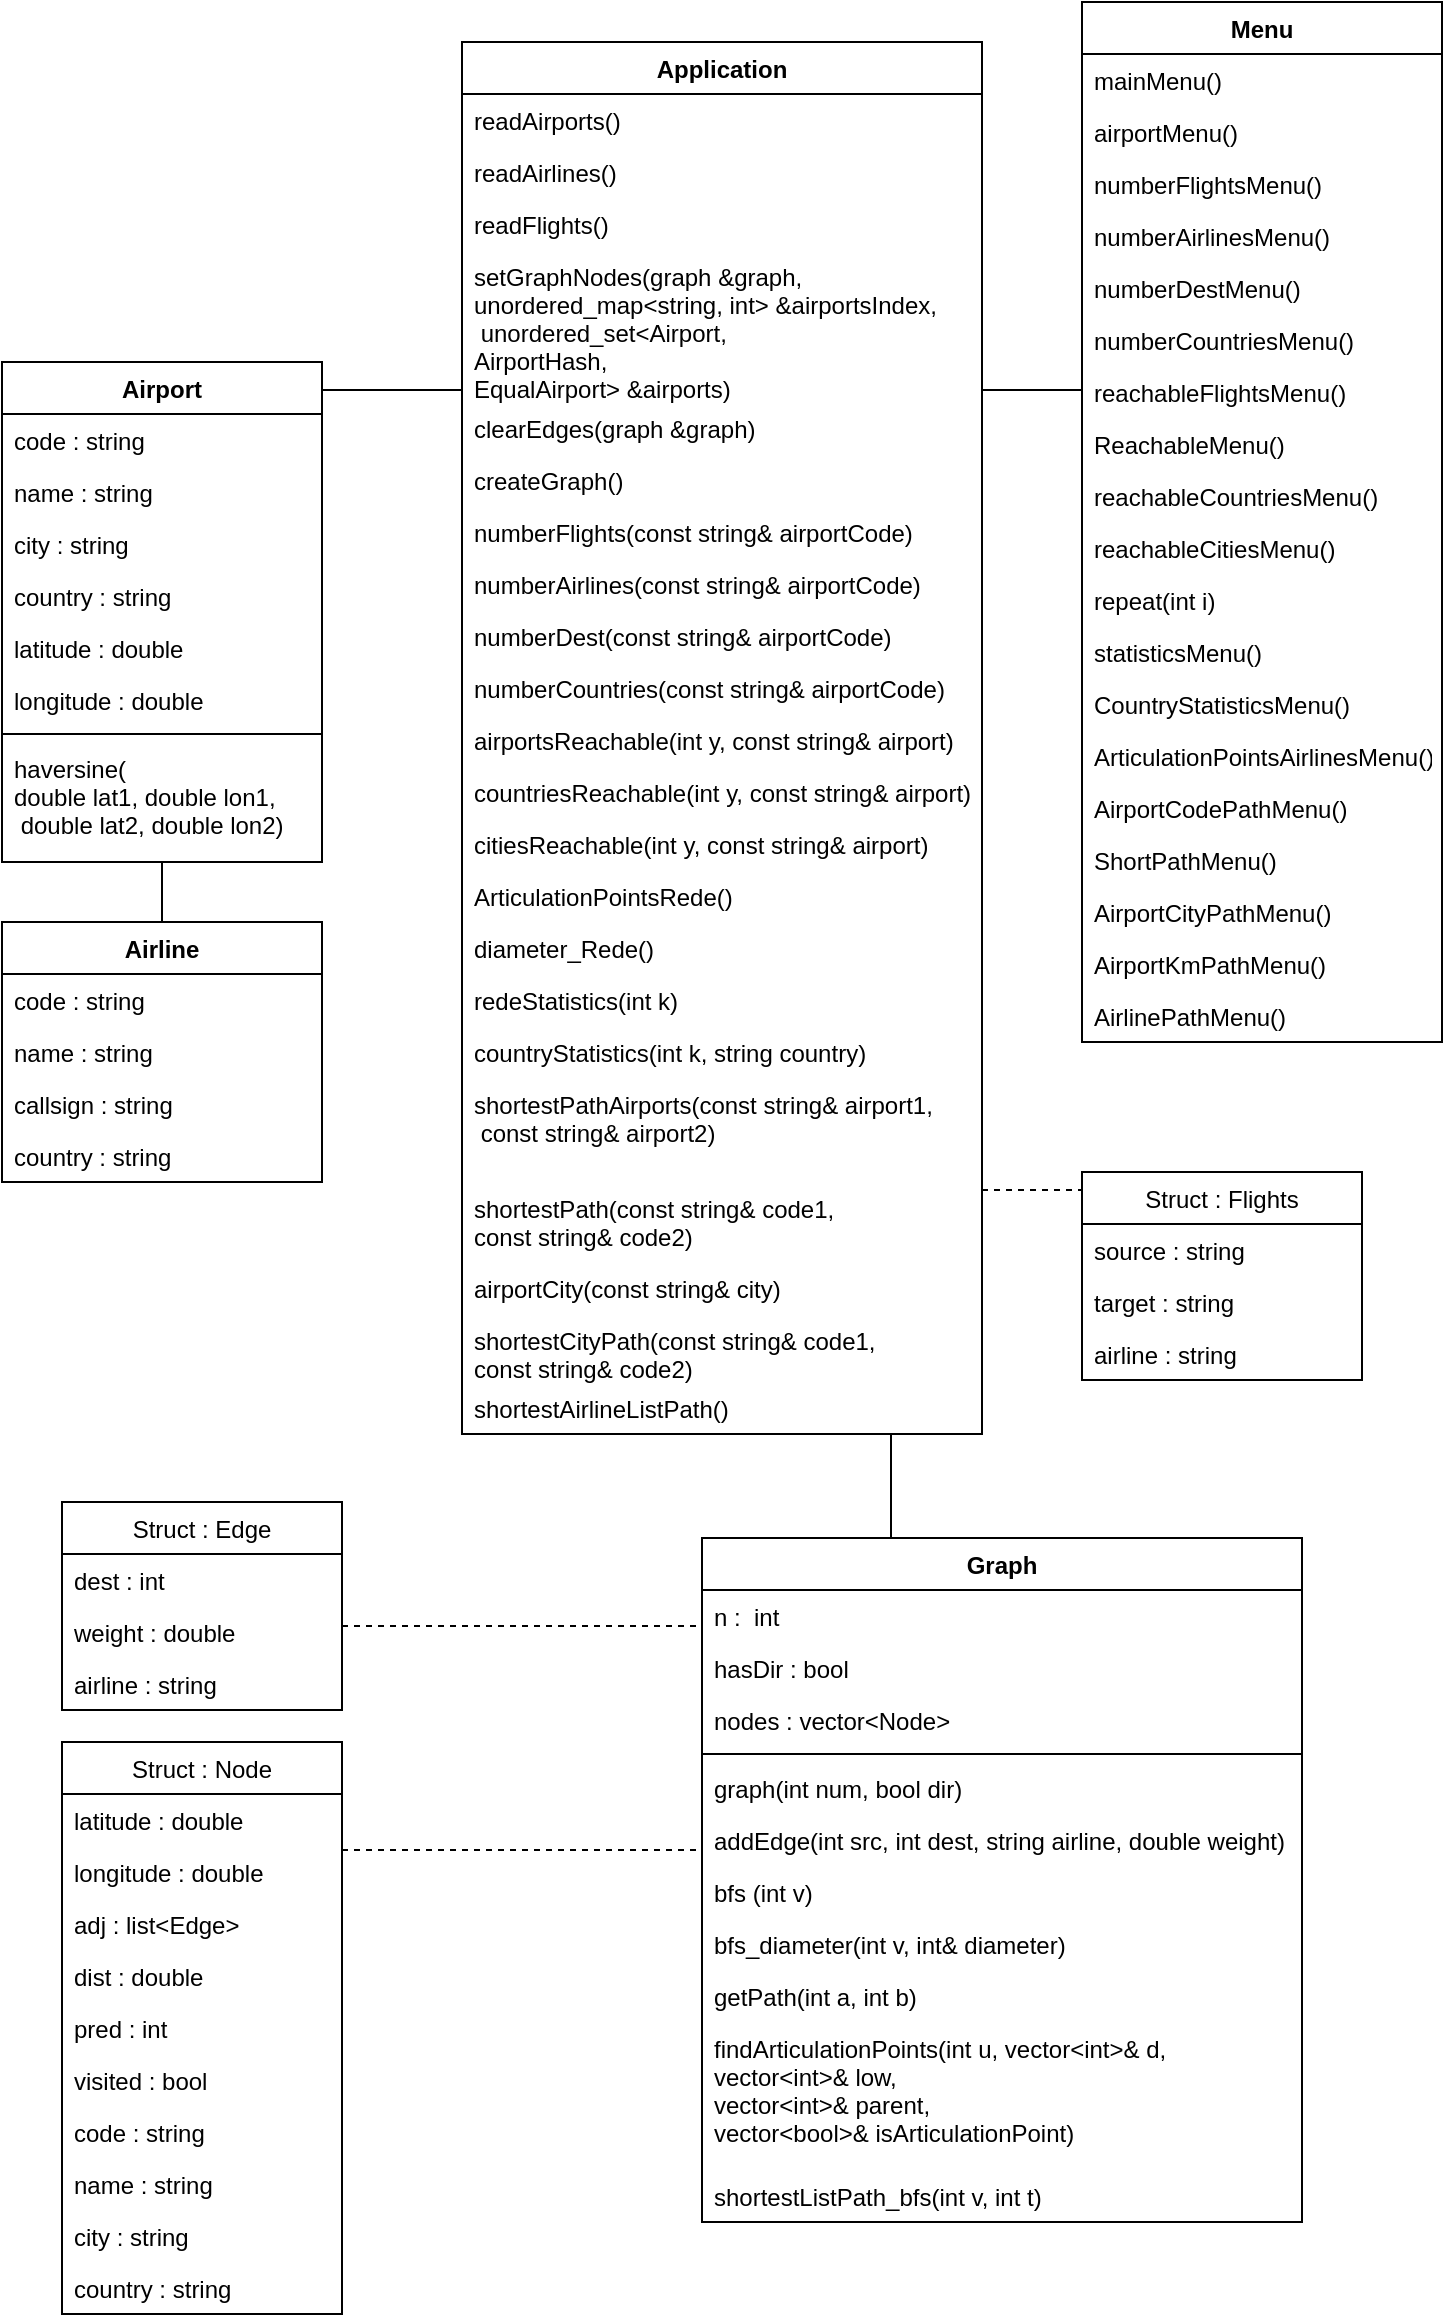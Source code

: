 <mxfile version="20.8.3" type="device"><diagram id="WAvSZbUOhq-vRPrwO2h_" name="Página-1"><mxGraphModel dx="914" dy="527" grid="1" gridSize="10" guides="1" tooltips="1" connect="1" arrows="1" fold="1" page="1" pageScale="1" pageWidth="827" pageHeight="1169" math="0" shadow="0"><root><mxCell id="0"/><mxCell id="1" parent="0"/><mxCell id="a3QoiFxeWUKnRxNb-1Jx-1" value="Airport" style="swimlane;fontStyle=1;align=center;verticalAlign=top;childLayout=stackLayout;horizontal=1;startSize=26;horizontalStack=0;resizeParent=1;resizeParentMax=0;resizeLast=0;collapsible=1;marginBottom=0;" parent="1" vertex="1"><mxGeometry x="60" y="180" width="160" height="250" as="geometry"/></mxCell><mxCell id="a3QoiFxeWUKnRxNb-1Jx-2" value="code : string" style="text;strokeColor=none;fillColor=none;align=left;verticalAlign=top;spacingLeft=4;spacingRight=4;overflow=hidden;rotatable=0;points=[[0,0.5],[1,0.5]];portConstraint=eastwest;" parent="a3QoiFxeWUKnRxNb-1Jx-1" vertex="1"><mxGeometry y="26" width="160" height="26" as="geometry"/></mxCell><mxCell id="a3QoiFxeWUKnRxNb-1Jx-6" value="name : string" style="text;strokeColor=none;fillColor=none;align=left;verticalAlign=top;spacingLeft=4;spacingRight=4;overflow=hidden;rotatable=0;points=[[0,0.5],[1,0.5]];portConstraint=eastwest;" parent="a3QoiFxeWUKnRxNb-1Jx-1" vertex="1"><mxGeometry y="52" width="160" height="26" as="geometry"/></mxCell><mxCell id="a3QoiFxeWUKnRxNb-1Jx-7" value="city : string" style="text;strokeColor=none;fillColor=none;align=left;verticalAlign=top;spacingLeft=4;spacingRight=4;overflow=hidden;rotatable=0;points=[[0,0.5],[1,0.5]];portConstraint=eastwest;" parent="a3QoiFxeWUKnRxNb-1Jx-1" vertex="1"><mxGeometry y="78" width="160" height="26" as="geometry"/></mxCell><mxCell id="a3QoiFxeWUKnRxNb-1Jx-12" value="country : string" style="text;strokeColor=none;fillColor=none;align=left;verticalAlign=top;spacingLeft=4;spacingRight=4;overflow=hidden;rotatable=0;points=[[0,0.5],[1,0.5]];portConstraint=eastwest;" parent="a3QoiFxeWUKnRxNb-1Jx-1" vertex="1"><mxGeometry y="104" width="160" height="26" as="geometry"/></mxCell><mxCell id="a3QoiFxeWUKnRxNb-1Jx-13" value="latitude : double" style="text;strokeColor=none;fillColor=none;align=left;verticalAlign=top;spacingLeft=4;spacingRight=4;overflow=hidden;rotatable=0;points=[[0,0.5],[1,0.5]];portConstraint=eastwest;" parent="a3QoiFxeWUKnRxNb-1Jx-1" vertex="1"><mxGeometry y="130" width="160" height="26" as="geometry"/></mxCell><mxCell id="a3QoiFxeWUKnRxNb-1Jx-15" value="longitude : double" style="text;strokeColor=none;fillColor=none;align=left;verticalAlign=top;spacingLeft=4;spacingRight=4;overflow=hidden;rotatable=0;points=[[0,0.5],[1,0.5]];portConstraint=eastwest;" parent="a3QoiFxeWUKnRxNb-1Jx-1" vertex="1"><mxGeometry y="156" width="160" height="26" as="geometry"/></mxCell><mxCell id="a3QoiFxeWUKnRxNb-1Jx-24" value="" style="line;strokeWidth=1;fillColor=none;align=left;verticalAlign=middle;spacingTop=-1;spacingLeft=3;spacingRight=3;rotatable=0;labelPosition=right;points=[];portConstraint=eastwest;strokeColor=inherit;" parent="a3QoiFxeWUKnRxNb-1Jx-1" vertex="1"><mxGeometry y="182" width="160" height="8" as="geometry"/></mxCell><mxCell id="a3QoiFxeWUKnRxNb-1Jx-25" value="haversine(&#xA;double lat1, double lon1,&#xA; double lat2, double lon2)" style="text;strokeColor=none;fillColor=none;align=left;verticalAlign=top;spacingLeft=4;spacingRight=4;overflow=hidden;rotatable=0;points=[[0,0.5],[1,0.5]];portConstraint=eastwest;" parent="a3QoiFxeWUKnRxNb-1Jx-1" vertex="1"><mxGeometry y="190" width="160" height="60" as="geometry"/></mxCell><mxCell id="a3QoiFxeWUKnRxNb-1Jx-16" value="Airline" style="swimlane;fontStyle=1;align=center;verticalAlign=top;childLayout=stackLayout;horizontal=1;startSize=26;horizontalStack=0;resizeParent=1;resizeParentMax=0;resizeLast=0;collapsible=1;marginBottom=0;" parent="1" vertex="1"><mxGeometry x="60" y="460" width="160" height="130" as="geometry"/></mxCell><mxCell id="a3QoiFxeWUKnRxNb-1Jx-20" value="code : string" style="text;strokeColor=none;fillColor=none;align=left;verticalAlign=top;spacingLeft=4;spacingRight=4;overflow=hidden;rotatable=0;points=[[0,0.5],[1,0.5]];portConstraint=eastwest;" parent="a3QoiFxeWUKnRxNb-1Jx-16" vertex="1"><mxGeometry y="26" width="160" height="26" as="geometry"/></mxCell><mxCell id="a3QoiFxeWUKnRxNb-1Jx-21" value="name : string" style="text;strokeColor=none;fillColor=none;align=left;verticalAlign=top;spacingLeft=4;spacingRight=4;overflow=hidden;rotatable=0;points=[[0,0.5],[1,0.5]];portConstraint=eastwest;" parent="a3QoiFxeWUKnRxNb-1Jx-16" vertex="1"><mxGeometry y="52" width="160" height="26" as="geometry"/></mxCell><mxCell id="a3QoiFxeWUKnRxNb-1Jx-22" value="callsign : string" style="text;strokeColor=none;fillColor=none;align=left;verticalAlign=top;spacingLeft=4;spacingRight=4;overflow=hidden;rotatable=0;points=[[0,0.5],[1,0.5]];portConstraint=eastwest;" parent="a3QoiFxeWUKnRxNb-1Jx-16" vertex="1"><mxGeometry y="78" width="160" height="26" as="geometry"/></mxCell><mxCell id="a3QoiFxeWUKnRxNb-1Jx-23" value="country : string" style="text;strokeColor=none;fillColor=none;align=left;verticalAlign=top;spacingLeft=4;spacingRight=4;overflow=hidden;rotatable=0;points=[[0,0.5],[1,0.5]];portConstraint=eastwest;" parent="a3QoiFxeWUKnRxNb-1Jx-16" vertex="1"><mxGeometry y="104" width="160" height="26" as="geometry"/></mxCell><mxCell id="a3QoiFxeWUKnRxNb-1Jx-34" value="Application" style="swimlane;fontStyle=1;align=center;verticalAlign=top;childLayout=stackLayout;horizontal=1;startSize=26;horizontalStack=0;resizeParent=1;resizeParentMax=0;resizeLast=0;collapsible=1;marginBottom=0;" parent="1" vertex="1"><mxGeometry x="290" y="20" width="260" height="696" as="geometry"/></mxCell><mxCell id="a3QoiFxeWUKnRxNb-1Jx-37" value="readAirports()" style="text;strokeColor=none;fillColor=none;align=left;verticalAlign=top;spacingLeft=4;spacingRight=4;overflow=hidden;rotatable=0;points=[[0,0.5],[1,0.5]];portConstraint=eastwest;" parent="a3QoiFxeWUKnRxNb-1Jx-34" vertex="1"><mxGeometry y="26" width="260" height="26" as="geometry"/></mxCell><mxCell id="a3QoiFxeWUKnRxNb-1Jx-38" value="readAirlines()" style="text;strokeColor=none;fillColor=none;align=left;verticalAlign=top;spacingLeft=4;spacingRight=4;overflow=hidden;rotatable=0;points=[[0,0.5],[1,0.5]];portConstraint=eastwest;" parent="a3QoiFxeWUKnRxNb-1Jx-34" vertex="1"><mxGeometry y="52" width="260" height="26" as="geometry"/></mxCell><mxCell id="a3QoiFxeWUKnRxNb-1Jx-39" value="readFlights()" style="text;strokeColor=none;fillColor=none;align=left;verticalAlign=top;spacingLeft=4;spacingRight=4;overflow=hidden;rotatable=0;points=[[0,0.5],[1,0.5]];portConstraint=eastwest;" parent="a3QoiFxeWUKnRxNb-1Jx-34" vertex="1"><mxGeometry y="78" width="260" height="26" as="geometry"/></mxCell><mxCell id="a3QoiFxeWUKnRxNb-1Jx-40" value="setGraphNodes(graph &amp;graph, &#xA;unordered_map&lt;string, int&gt; &amp;airportsIndex,&#xA; unordered_set&lt;Airport, &#xA;AirportHash, &#xA;EqualAirport&gt; &amp;airports)" style="text;strokeColor=none;fillColor=none;align=left;verticalAlign=top;spacingLeft=4;spacingRight=4;overflow=hidden;rotatable=0;points=[[0,0.5],[1,0.5]];portConstraint=eastwest;" parent="a3QoiFxeWUKnRxNb-1Jx-34" vertex="1"><mxGeometry y="104" width="260" height="76" as="geometry"/></mxCell><mxCell id="a3QoiFxeWUKnRxNb-1Jx-41" value="clearEdges(graph &amp;graph)" style="text;strokeColor=none;fillColor=none;align=left;verticalAlign=top;spacingLeft=4;spacingRight=4;overflow=hidden;rotatable=0;points=[[0,0.5],[1,0.5]];portConstraint=eastwest;" parent="a3QoiFxeWUKnRxNb-1Jx-34" vertex="1"><mxGeometry y="180" width="260" height="26" as="geometry"/></mxCell><mxCell id="a3QoiFxeWUKnRxNb-1Jx-42" value="createGraph()" style="text;strokeColor=none;fillColor=none;align=left;verticalAlign=top;spacingLeft=4;spacingRight=4;overflow=hidden;rotatable=0;points=[[0,0.5],[1,0.5]];portConstraint=eastwest;" parent="a3QoiFxeWUKnRxNb-1Jx-34" vertex="1"><mxGeometry y="206" width="260" height="26" as="geometry"/></mxCell><mxCell id="a3QoiFxeWUKnRxNb-1Jx-43" value="numberFlights(const string&amp; airportCode)" style="text;strokeColor=none;fillColor=none;align=left;verticalAlign=top;spacingLeft=4;spacingRight=4;overflow=hidden;rotatable=0;points=[[0,0.5],[1,0.5]];portConstraint=eastwest;" parent="a3QoiFxeWUKnRxNb-1Jx-34" vertex="1"><mxGeometry y="232" width="260" height="26" as="geometry"/></mxCell><mxCell id="a3QoiFxeWUKnRxNb-1Jx-44" value="numberAirlines(const string&amp; airportCode)" style="text;strokeColor=none;fillColor=none;align=left;verticalAlign=top;spacingLeft=4;spacingRight=4;overflow=hidden;rotatable=0;points=[[0,0.5],[1,0.5]];portConstraint=eastwest;" parent="a3QoiFxeWUKnRxNb-1Jx-34" vertex="1"><mxGeometry y="258" width="260" height="26" as="geometry"/></mxCell><mxCell id="a3QoiFxeWUKnRxNb-1Jx-45" value="numberDest(const string&amp; airportCode)" style="text;strokeColor=none;fillColor=none;align=left;verticalAlign=top;spacingLeft=4;spacingRight=4;overflow=hidden;rotatable=0;points=[[0,0.5],[1,0.5]];portConstraint=eastwest;" parent="a3QoiFxeWUKnRxNb-1Jx-34" vertex="1"><mxGeometry y="284" width="260" height="26" as="geometry"/></mxCell><mxCell id="a3QoiFxeWUKnRxNb-1Jx-46" value="numberCountries(const string&amp; airportCode)" style="text;strokeColor=none;fillColor=none;align=left;verticalAlign=top;spacingLeft=4;spacingRight=4;overflow=hidden;rotatable=0;points=[[0,0.5],[1,0.5]];portConstraint=eastwest;" parent="a3QoiFxeWUKnRxNb-1Jx-34" vertex="1"><mxGeometry y="310" width="260" height="26" as="geometry"/></mxCell><mxCell id="a3QoiFxeWUKnRxNb-1Jx-47" value="airportsReachable(int y, const string&amp; airport)" style="text;strokeColor=none;fillColor=none;align=left;verticalAlign=top;spacingLeft=4;spacingRight=4;overflow=hidden;rotatable=0;points=[[0,0.5],[1,0.5]];portConstraint=eastwest;" parent="a3QoiFxeWUKnRxNb-1Jx-34" vertex="1"><mxGeometry y="336" width="260" height="26" as="geometry"/></mxCell><mxCell id="a3QoiFxeWUKnRxNb-1Jx-48" value="countriesReachable(int y, const string&amp; airport)" style="text;strokeColor=none;fillColor=none;align=left;verticalAlign=top;spacingLeft=4;spacingRight=4;overflow=hidden;rotatable=0;points=[[0,0.5],[1,0.5]];portConstraint=eastwest;" parent="a3QoiFxeWUKnRxNb-1Jx-34" vertex="1"><mxGeometry y="362" width="260" height="26" as="geometry"/></mxCell><mxCell id="a3QoiFxeWUKnRxNb-1Jx-49" value="citiesReachable(int y, const string&amp; airport)" style="text;strokeColor=none;fillColor=none;align=left;verticalAlign=top;spacingLeft=4;spacingRight=4;overflow=hidden;rotatable=0;points=[[0,0.5],[1,0.5]];portConstraint=eastwest;" parent="a3QoiFxeWUKnRxNb-1Jx-34" vertex="1"><mxGeometry y="388" width="260" height="26" as="geometry"/></mxCell><mxCell id="a3QoiFxeWUKnRxNb-1Jx-50" value="ArticulationPointsRede()" style="text;strokeColor=none;fillColor=none;align=left;verticalAlign=top;spacingLeft=4;spacingRight=4;overflow=hidden;rotatable=0;points=[[0,0.5],[1,0.5]];portConstraint=eastwest;" parent="a3QoiFxeWUKnRxNb-1Jx-34" vertex="1"><mxGeometry y="414" width="260" height="26" as="geometry"/></mxCell><mxCell id="a3QoiFxeWUKnRxNb-1Jx-51" value="diameter_Rede()" style="text;strokeColor=none;fillColor=none;align=left;verticalAlign=top;spacingLeft=4;spacingRight=4;overflow=hidden;rotatable=0;points=[[0,0.5],[1,0.5]];portConstraint=eastwest;" parent="a3QoiFxeWUKnRxNb-1Jx-34" vertex="1"><mxGeometry y="440" width="260" height="26" as="geometry"/></mxCell><mxCell id="a3QoiFxeWUKnRxNb-1Jx-52" value="redeStatistics(int k)" style="text;strokeColor=none;fillColor=none;align=left;verticalAlign=top;spacingLeft=4;spacingRight=4;overflow=hidden;rotatable=0;points=[[0,0.5],[1,0.5]];portConstraint=eastwest;" parent="a3QoiFxeWUKnRxNb-1Jx-34" vertex="1"><mxGeometry y="466" width="260" height="26" as="geometry"/></mxCell><mxCell id="a3QoiFxeWUKnRxNb-1Jx-53" value="countryStatistics(int k, string country)" style="text;strokeColor=none;fillColor=none;align=left;verticalAlign=top;spacingLeft=4;spacingRight=4;overflow=hidden;rotatable=0;points=[[0,0.5],[1,0.5]];portConstraint=eastwest;" parent="a3QoiFxeWUKnRxNb-1Jx-34" vertex="1"><mxGeometry y="492" width="260" height="26" as="geometry"/></mxCell><mxCell id="2A4yk1MuKXkSn5TAVUj1-5" value="shortestPathAirports(const string&amp; airport1,&#xA; const string&amp; airport2)" style="text;strokeColor=none;fillColor=none;align=left;verticalAlign=top;spacingLeft=4;spacingRight=4;overflow=hidden;rotatable=0;points=[[0,0.5],[1,0.5]];portConstraint=eastwest;" parent="a3QoiFxeWUKnRxNb-1Jx-34" vertex="1"><mxGeometry y="518" width="260" height="52" as="geometry"/></mxCell><mxCell id="2A4yk1MuKXkSn5TAVUj1-6" value="shortestPath(const string&amp; code1, &#xA;const string&amp; code2)" style="text;strokeColor=none;fillColor=none;align=left;verticalAlign=top;spacingLeft=4;spacingRight=4;overflow=hidden;rotatable=0;points=[[0,0.5],[1,0.5]];portConstraint=eastwest;" parent="a3QoiFxeWUKnRxNb-1Jx-34" vertex="1"><mxGeometry y="570" width="260" height="40" as="geometry"/></mxCell><mxCell id="2A4yk1MuKXkSn5TAVUj1-7" value="airportCity(const string&amp; city)" style="text;strokeColor=none;fillColor=none;align=left;verticalAlign=top;spacingLeft=4;spacingRight=4;overflow=hidden;rotatable=0;points=[[0,0.5],[1,0.5]];portConstraint=eastwest;" parent="a3QoiFxeWUKnRxNb-1Jx-34" vertex="1"><mxGeometry y="610" width="260" height="26" as="geometry"/></mxCell><mxCell id="2A4yk1MuKXkSn5TAVUj1-8" value="shortestCityPath(const string&amp; code1, &#xA;const string&amp; code2)" style="text;strokeColor=none;fillColor=none;align=left;verticalAlign=top;spacingLeft=4;spacingRight=4;overflow=hidden;rotatable=0;points=[[0,0.5],[1,0.5]];portConstraint=eastwest;" parent="a3QoiFxeWUKnRxNb-1Jx-34" vertex="1"><mxGeometry y="636" width="260" height="34" as="geometry"/></mxCell><mxCell id="2A4yk1MuKXkSn5TAVUj1-10" value="shortestAirlineListPath()" style="text;strokeColor=none;fillColor=none;align=left;verticalAlign=top;spacingLeft=4;spacingRight=4;overflow=hidden;rotatable=0;points=[[0,0.5],[1,0.5]];portConstraint=eastwest;" parent="a3QoiFxeWUKnRxNb-1Jx-34" vertex="1"><mxGeometry y="670" width="260" height="26" as="geometry"/></mxCell><mxCell id="a3QoiFxeWUKnRxNb-1Jx-54" value="Graph" style="swimlane;fontStyle=1;align=center;verticalAlign=top;childLayout=stackLayout;horizontal=1;startSize=26;horizontalStack=0;resizeParent=1;resizeParentMax=0;resizeLast=0;collapsible=1;marginBottom=0;" parent="1" vertex="1"><mxGeometry x="410" y="768" width="300" height="342" as="geometry"/></mxCell><mxCell id="a3QoiFxeWUKnRxNb-1Jx-99" value="n :  int" style="text;strokeColor=none;fillColor=none;align=left;verticalAlign=top;spacingLeft=4;spacingRight=4;overflow=hidden;rotatable=0;points=[[0,0.5],[1,0.5]];portConstraint=eastwest;" parent="a3QoiFxeWUKnRxNb-1Jx-54" vertex="1"><mxGeometry y="26" width="300" height="26" as="geometry"/></mxCell><mxCell id="a3QoiFxeWUKnRxNb-1Jx-100" value="hasDir : bool" style="text;strokeColor=none;fillColor=none;align=left;verticalAlign=top;spacingLeft=4;spacingRight=4;overflow=hidden;rotatable=0;points=[[0,0.5],[1,0.5]];portConstraint=eastwest;" parent="a3QoiFxeWUKnRxNb-1Jx-54" vertex="1"><mxGeometry y="52" width="300" height="26" as="geometry"/></mxCell><mxCell id="a3QoiFxeWUKnRxNb-1Jx-101" value="nodes : vector&lt;Node&gt;" style="text;strokeColor=none;fillColor=none;align=left;verticalAlign=top;spacingLeft=4;spacingRight=4;overflow=hidden;rotatable=0;points=[[0,0.5],[1,0.5]];portConstraint=eastwest;" parent="a3QoiFxeWUKnRxNb-1Jx-54" vertex="1"><mxGeometry y="78" width="300" height="26" as="geometry"/></mxCell><mxCell id="a3QoiFxeWUKnRxNb-1Jx-98" value="" style="line;strokeWidth=1;fillColor=none;align=left;verticalAlign=middle;spacingTop=-1;spacingLeft=3;spacingRight=3;rotatable=0;labelPosition=right;points=[];portConstraint=eastwest;strokeColor=inherit;" parent="a3QoiFxeWUKnRxNb-1Jx-54" vertex="1"><mxGeometry y="104" width="300" height="8" as="geometry"/></mxCell><mxCell id="a3QoiFxeWUKnRxNb-1Jx-58" value="graph(int num, bool dir)" style="text;strokeColor=none;fillColor=none;align=left;verticalAlign=top;spacingLeft=4;spacingRight=4;overflow=hidden;rotatable=0;points=[[0,0.5],[1,0.5]];portConstraint=eastwest;" parent="a3QoiFxeWUKnRxNb-1Jx-54" vertex="1"><mxGeometry y="112" width="300" height="26" as="geometry"/></mxCell><mxCell id="a3QoiFxeWUKnRxNb-1Jx-59" value="addEdge(int src, int dest, string airline, double weight)" style="text;strokeColor=none;fillColor=none;align=left;verticalAlign=top;spacingLeft=4;spacingRight=4;overflow=hidden;rotatable=0;points=[[0,0.5],[1,0.5]];portConstraint=eastwest;" parent="a3QoiFxeWUKnRxNb-1Jx-54" vertex="1"><mxGeometry y="138" width="300" height="26" as="geometry"/></mxCell><mxCell id="a3QoiFxeWUKnRxNb-1Jx-60" value="bfs (int v)" style="text;strokeColor=none;fillColor=none;align=left;verticalAlign=top;spacingLeft=4;spacingRight=4;overflow=hidden;rotatable=0;points=[[0,0.5],[1,0.5]];portConstraint=eastwest;" parent="a3QoiFxeWUKnRxNb-1Jx-54" vertex="1"><mxGeometry y="164" width="300" height="26" as="geometry"/></mxCell><mxCell id="a3QoiFxeWUKnRxNb-1Jx-61" value="bfs_diameter(int v, int&amp; diameter)" style="text;strokeColor=none;fillColor=none;align=left;verticalAlign=top;spacingLeft=4;spacingRight=4;overflow=hidden;rotatable=0;points=[[0,0.5],[1,0.5]];portConstraint=eastwest;" parent="a3QoiFxeWUKnRxNb-1Jx-54" vertex="1"><mxGeometry y="190" width="300" height="26" as="geometry"/></mxCell><mxCell id="a3QoiFxeWUKnRxNb-1Jx-62" value="getPath(int a, int b)" style="text;strokeColor=none;fillColor=none;align=left;verticalAlign=top;spacingLeft=4;spacingRight=4;overflow=hidden;rotatable=0;points=[[0,0.5],[1,0.5]];portConstraint=eastwest;" parent="a3QoiFxeWUKnRxNb-1Jx-54" vertex="1"><mxGeometry y="216" width="300" height="26" as="geometry"/></mxCell><mxCell id="a3QoiFxeWUKnRxNb-1Jx-63" value="findArticulationPoints(int u, vector&lt;int&gt;&amp; d, &#xA;vector&lt;int&gt;&amp; low, &#xA;vector&lt;int&gt;&amp; parent, &#xA;vector&lt;bool&gt;&amp; isArticulationPoint)" style="text;strokeColor=none;fillColor=none;align=left;verticalAlign=top;spacingLeft=4;spacingRight=4;overflow=hidden;rotatable=0;points=[[0,0.5],[1,0.5]];portConstraint=eastwest;" parent="a3QoiFxeWUKnRxNb-1Jx-54" vertex="1"><mxGeometry y="242" width="300" height="74" as="geometry"/></mxCell><mxCell id="2A4yk1MuKXkSn5TAVUj1-9" value="shortestListPath_bfs(int v, int t)" style="text;strokeColor=none;fillColor=none;align=left;verticalAlign=top;spacingLeft=4;spacingRight=4;overflow=hidden;rotatable=0;points=[[0,0.5],[1,0.5]];portConstraint=eastwest;" parent="a3QoiFxeWUKnRxNb-1Jx-54" vertex="1"><mxGeometry y="316" width="300" height="26" as="geometry"/></mxCell><mxCell id="a3QoiFxeWUKnRxNb-1Jx-66" value="Struct : Flights" style="swimlane;fontStyle=0;childLayout=stackLayout;horizontal=1;startSize=26;fillColor=none;horizontalStack=0;resizeParent=1;resizeParentMax=0;resizeLast=0;collapsible=1;marginBottom=0;" parent="1" vertex="1"><mxGeometry x="600" y="585" width="140" height="104" as="geometry"/></mxCell><mxCell id="a3QoiFxeWUKnRxNb-1Jx-67" value="source : string" style="text;strokeColor=none;fillColor=none;align=left;verticalAlign=top;spacingLeft=4;spacingRight=4;overflow=hidden;rotatable=0;points=[[0,0.5],[1,0.5]];portConstraint=eastwest;" parent="a3QoiFxeWUKnRxNb-1Jx-66" vertex="1"><mxGeometry y="26" width="140" height="26" as="geometry"/></mxCell><mxCell id="a3QoiFxeWUKnRxNb-1Jx-68" value="target : string" style="text;strokeColor=none;fillColor=none;align=left;verticalAlign=top;spacingLeft=4;spacingRight=4;overflow=hidden;rotatable=0;points=[[0,0.5],[1,0.5]];portConstraint=eastwest;" parent="a3QoiFxeWUKnRxNb-1Jx-66" vertex="1"><mxGeometry y="52" width="140" height="26" as="geometry"/></mxCell><mxCell id="a3QoiFxeWUKnRxNb-1Jx-69" value="airline : string" style="text;strokeColor=none;fillColor=none;align=left;verticalAlign=top;spacingLeft=4;spacingRight=4;overflow=hidden;rotatable=0;points=[[0,0.5],[1,0.5]];portConstraint=eastwest;" parent="a3QoiFxeWUKnRxNb-1Jx-66" vertex="1"><mxGeometry y="78" width="140" height="26" as="geometry"/></mxCell><mxCell id="a3QoiFxeWUKnRxNb-1Jx-74" value="Struct : Edge" style="swimlane;fontStyle=0;childLayout=stackLayout;horizontal=1;startSize=26;fillColor=none;horizontalStack=0;resizeParent=1;resizeParentMax=0;resizeLast=0;collapsible=1;marginBottom=0;" parent="1" vertex="1"><mxGeometry x="90" y="750" width="140" height="104" as="geometry"/></mxCell><mxCell id="a3QoiFxeWUKnRxNb-1Jx-75" value="dest : int" style="text;strokeColor=none;fillColor=none;align=left;verticalAlign=top;spacingLeft=4;spacingRight=4;overflow=hidden;rotatable=0;points=[[0,0.5],[1,0.5]];portConstraint=eastwest;" parent="a3QoiFxeWUKnRxNb-1Jx-74" vertex="1"><mxGeometry y="26" width="140" height="26" as="geometry"/></mxCell><mxCell id="a3QoiFxeWUKnRxNb-1Jx-76" value="weight : double" style="text;strokeColor=none;fillColor=none;align=left;verticalAlign=top;spacingLeft=4;spacingRight=4;overflow=hidden;rotatable=0;points=[[0,0.5],[1,0.5]];portConstraint=eastwest;" parent="a3QoiFxeWUKnRxNb-1Jx-74" vertex="1"><mxGeometry y="52" width="140" height="26" as="geometry"/></mxCell><mxCell id="a3QoiFxeWUKnRxNb-1Jx-77" value="airline : string" style="text;strokeColor=none;fillColor=none;align=left;verticalAlign=top;spacingLeft=4;spacingRight=4;overflow=hidden;rotatable=0;points=[[0,0.5],[1,0.5]];portConstraint=eastwest;" parent="a3QoiFxeWUKnRxNb-1Jx-74" vertex="1"><mxGeometry y="78" width="140" height="26" as="geometry"/></mxCell><mxCell id="a3QoiFxeWUKnRxNb-1Jx-84" value="" style="line;strokeWidth=1;fillColor=none;align=left;verticalAlign=middle;spacingTop=-1;spacingLeft=3;spacingRight=3;rotatable=0;labelPosition=right;points=[];portConstraint=eastwest;strokeColor=inherit;dashed=1;" parent="1" vertex="1"><mxGeometry x="230" y="808" width="180" height="8" as="geometry"/></mxCell><mxCell id="a3QoiFxeWUKnRxNb-1Jx-85" value="Struct : Node" style="swimlane;fontStyle=0;childLayout=stackLayout;horizontal=1;startSize=26;fillColor=none;horizontalStack=0;resizeParent=1;resizeParentMax=0;resizeLast=0;collapsible=1;marginBottom=0;" parent="1" vertex="1"><mxGeometry x="90" y="870" width="140" height="286" as="geometry"/></mxCell><mxCell id="a3QoiFxeWUKnRxNb-1Jx-95" value="latitude : double" style="text;strokeColor=none;fillColor=none;align=left;verticalAlign=top;spacingLeft=4;spacingRight=4;overflow=hidden;rotatable=0;points=[[0,0.5],[1,0.5]];portConstraint=eastwest;" parent="a3QoiFxeWUKnRxNb-1Jx-85" vertex="1"><mxGeometry y="26" width="140" height="26" as="geometry"/></mxCell><mxCell id="a3QoiFxeWUKnRxNb-1Jx-96" value="longitude : double" style="text;strokeColor=none;fillColor=none;align=left;verticalAlign=top;spacingLeft=4;spacingRight=4;overflow=hidden;rotatable=0;points=[[0,0.5],[1,0.5]];portConstraint=eastwest;" parent="a3QoiFxeWUKnRxNb-1Jx-85" vertex="1"><mxGeometry y="52" width="140" height="26" as="geometry"/></mxCell><mxCell id="a3QoiFxeWUKnRxNb-1Jx-86" value="adj : list&lt;Edge&gt;" style="text;strokeColor=none;fillColor=none;align=left;verticalAlign=top;spacingLeft=4;spacingRight=4;overflow=hidden;rotatable=0;points=[[0,0.5],[1,0.5]];portConstraint=eastwest;dashed=1;" parent="a3QoiFxeWUKnRxNb-1Jx-85" vertex="1"><mxGeometry y="78" width="140" height="26" as="geometry"/></mxCell><mxCell id="a3QoiFxeWUKnRxNb-1Jx-87" value="dist : double" style="text;strokeColor=none;fillColor=none;align=left;verticalAlign=top;spacingLeft=4;spacingRight=4;overflow=hidden;rotatable=0;points=[[0,0.5],[1,0.5]];portConstraint=eastwest;dashed=1;" parent="a3QoiFxeWUKnRxNb-1Jx-85" vertex="1"><mxGeometry y="104" width="140" height="26" as="geometry"/></mxCell><mxCell id="a3QoiFxeWUKnRxNb-1Jx-88" value="pred : int" style="text;strokeColor=none;fillColor=none;align=left;verticalAlign=top;spacingLeft=4;spacingRight=4;overflow=hidden;rotatable=0;points=[[0,0.5],[1,0.5]];portConstraint=eastwest;dashed=1;" parent="a3QoiFxeWUKnRxNb-1Jx-85" vertex="1"><mxGeometry y="130" width="140" height="26" as="geometry"/></mxCell><mxCell id="a3QoiFxeWUKnRxNb-1Jx-89" value="visited : bool&#xA;" style="text;strokeColor=none;fillColor=none;align=left;verticalAlign=top;spacingLeft=4;spacingRight=4;overflow=hidden;rotatable=0;points=[[0,0.5],[1,0.5]];portConstraint=eastwest;dashed=1;" parent="a3QoiFxeWUKnRxNb-1Jx-85" vertex="1"><mxGeometry y="156" width="140" height="26" as="geometry"/></mxCell><mxCell id="a3QoiFxeWUKnRxNb-1Jx-91" value="code : string" style="text;strokeColor=none;fillColor=none;align=left;verticalAlign=top;spacingLeft=4;spacingRight=4;overflow=hidden;rotatable=0;points=[[0,0.5],[1,0.5]];portConstraint=eastwest;" parent="a3QoiFxeWUKnRxNb-1Jx-85" vertex="1"><mxGeometry y="182" width="140" height="26" as="geometry"/></mxCell><mxCell id="a3QoiFxeWUKnRxNb-1Jx-92" value="name : string" style="text;strokeColor=none;fillColor=none;align=left;verticalAlign=top;spacingLeft=4;spacingRight=4;overflow=hidden;rotatable=0;points=[[0,0.5],[1,0.5]];portConstraint=eastwest;" parent="a3QoiFxeWUKnRxNb-1Jx-85" vertex="1"><mxGeometry y="208" width="140" height="26" as="geometry"/></mxCell><mxCell id="a3QoiFxeWUKnRxNb-1Jx-93" value="city : string" style="text;strokeColor=none;fillColor=none;align=left;verticalAlign=top;spacingLeft=4;spacingRight=4;overflow=hidden;rotatable=0;points=[[0,0.5],[1,0.5]];portConstraint=eastwest;" parent="a3QoiFxeWUKnRxNb-1Jx-85" vertex="1"><mxGeometry y="234" width="140" height="26" as="geometry"/></mxCell><mxCell id="a3QoiFxeWUKnRxNb-1Jx-94" value="country : string" style="text;strokeColor=none;fillColor=none;align=left;verticalAlign=top;spacingLeft=4;spacingRight=4;overflow=hidden;rotatable=0;points=[[0,0.5],[1,0.5]];portConstraint=eastwest;" parent="a3QoiFxeWUKnRxNb-1Jx-85" vertex="1"><mxGeometry y="260" width="140" height="26" as="geometry"/></mxCell><mxCell id="a3QoiFxeWUKnRxNb-1Jx-97" value="" style="line;strokeWidth=1;fillColor=none;align=left;verticalAlign=middle;spacingTop=-1;spacingLeft=3;spacingRight=3;rotatable=0;labelPosition=right;points=[];portConstraint=eastwest;strokeColor=inherit;dashed=1;" parent="1" vertex="1"><mxGeometry x="230" y="920" width="180" height="8" as="geometry"/></mxCell><mxCell id="a3QoiFxeWUKnRxNb-1Jx-104" value="" style="line;strokeWidth=1;fillColor=none;align=left;verticalAlign=middle;spacingTop=-1;spacingLeft=3;spacingRight=3;rotatable=0;labelPosition=right;points=[];portConstraint=eastwest;strokeColor=inherit;direction=south;" parent="1" vertex="1"><mxGeometry x="500" y="716" width="9" height="52" as="geometry"/></mxCell><mxCell id="a3QoiFxeWUKnRxNb-1Jx-105" value="" style="line;strokeWidth=1;fillColor=none;align=left;verticalAlign=middle;spacingTop=-1;spacingLeft=3;spacingRight=3;rotatable=0;labelPosition=right;points=[];portConstraint=eastwest;strokeColor=inherit;" parent="1" vertex="1"><mxGeometry x="220" y="190" width="70" height="8" as="geometry"/></mxCell><mxCell id="a3QoiFxeWUKnRxNb-1Jx-108" value="" style="line;strokeWidth=1;fillColor=none;align=left;verticalAlign=middle;spacingTop=-1;spacingLeft=3;spacingRight=3;rotatable=0;labelPosition=right;points=[];portConstraint=eastwest;strokeColor=inherit;direction=south;" parent="1" vertex="1"><mxGeometry x="136" y="430" width="8" height="30" as="geometry"/></mxCell><mxCell id="a3QoiFxeWUKnRxNb-1Jx-113" value="Menu" style="swimlane;fontStyle=1;align=center;verticalAlign=top;childLayout=stackLayout;horizontal=1;startSize=26;horizontalStack=0;resizeParent=1;resizeParentMax=0;resizeLast=0;collapsible=1;marginBottom=0;" parent="1" vertex="1"><mxGeometry x="600" width="180" height="520" as="geometry"/></mxCell><mxCell id="a3QoiFxeWUKnRxNb-1Jx-116" value="mainMenu()" style="text;strokeColor=none;fillColor=none;align=left;verticalAlign=top;spacingLeft=4;spacingRight=4;overflow=hidden;rotatable=0;points=[[0,0.5],[1,0.5]];portConstraint=eastwest;" parent="a3QoiFxeWUKnRxNb-1Jx-113" vertex="1"><mxGeometry y="26" width="180" height="26" as="geometry"/></mxCell><mxCell id="a3QoiFxeWUKnRxNb-1Jx-117" value="airportMenu()" style="text;strokeColor=none;fillColor=none;align=left;verticalAlign=top;spacingLeft=4;spacingRight=4;overflow=hidden;rotatable=0;points=[[0,0.5],[1,0.5]];portConstraint=eastwest;" parent="a3QoiFxeWUKnRxNb-1Jx-113" vertex="1"><mxGeometry y="52" width="180" height="26" as="geometry"/></mxCell><mxCell id="a3QoiFxeWUKnRxNb-1Jx-118" value="numberFlightsMenu()" style="text;strokeColor=none;fillColor=none;align=left;verticalAlign=top;spacingLeft=4;spacingRight=4;overflow=hidden;rotatable=0;points=[[0,0.5],[1,0.5]];portConstraint=eastwest;" parent="a3QoiFxeWUKnRxNb-1Jx-113" vertex="1"><mxGeometry y="78" width="180" height="26" as="geometry"/></mxCell><mxCell id="a3QoiFxeWUKnRxNb-1Jx-119" value="numberAirlinesMenu()" style="text;strokeColor=none;fillColor=none;align=left;verticalAlign=top;spacingLeft=4;spacingRight=4;overflow=hidden;rotatable=0;points=[[0,0.5],[1,0.5]];portConstraint=eastwest;" parent="a3QoiFxeWUKnRxNb-1Jx-113" vertex="1"><mxGeometry y="104" width="180" height="26" as="geometry"/></mxCell><mxCell id="a3QoiFxeWUKnRxNb-1Jx-120" value="numberDestMenu()" style="text;strokeColor=none;fillColor=none;align=left;verticalAlign=top;spacingLeft=4;spacingRight=4;overflow=hidden;rotatable=0;points=[[0,0.5],[1,0.5]];portConstraint=eastwest;" parent="a3QoiFxeWUKnRxNb-1Jx-113" vertex="1"><mxGeometry y="130" width="180" height="26" as="geometry"/></mxCell><mxCell id="a3QoiFxeWUKnRxNb-1Jx-121" value="numberCountriesMenu()" style="text;strokeColor=none;fillColor=none;align=left;verticalAlign=top;spacingLeft=4;spacingRight=4;overflow=hidden;rotatable=0;points=[[0,0.5],[1,0.5]];portConstraint=eastwest;" parent="a3QoiFxeWUKnRxNb-1Jx-113" vertex="1"><mxGeometry y="156" width="180" height="26" as="geometry"/></mxCell><mxCell id="a3QoiFxeWUKnRxNb-1Jx-122" value="reachableFlightsMenu()" style="text;strokeColor=none;fillColor=none;align=left;verticalAlign=top;spacingLeft=4;spacingRight=4;overflow=hidden;rotatable=0;points=[[0,0.5],[1,0.5]];portConstraint=eastwest;" parent="a3QoiFxeWUKnRxNb-1Jx-113" vertex="1"><mxGeometry y="182" width="180" height="26" as="geometry"/></mxCell><mxCell id="a3QoiFxeWUKnRxNb-1Jx-123" value="ReachableMenu()" style="text;strokeColor=none;fillColor=none;align=left;verticalAlign=top;spacingLeft=4;spacingRight=4;overflow=hidden;rotatable=0;points=[[0,0.5],[1,0.5]];portConstraint=eastwest;" parent="a3QoiFxeWUKnRxNb-1Jx-113" vertex="1"><mxGeometry y="208" width="180" height="26" as="geometry"/></mxCell><mxCell id="a3QoiFxeWUKnRxNb-1Jx-124" value="reachableCountriesMenu()" style="text;strokeColor=none;fillColor=none;align=left;verticalAlign=top;spacingLeft=4;spacingRight=4;overflow=hidden;rotatable=0;points=[[0,0.5],[1,0.5]];portConstraint=eastwest;" parent="a3QoiFxeWUKnRxNb-1Jx-113" vertex="1"><mxGeometry y="234" width="180" height="26" as="geometry"/></mxCell><mxCell id="a3QoiFxeWUKnRxNb-1Jx-125" value="reachableCitiesMenu()" style="text;strokeColor=none;fillColor=none;align=left;verticalAlign=top;spacingLeft=4;spacingRight=4;overflow=hidden;rotatable=0;points=[[0,0.5],[1,0.5]];portConstraint=eastwest;" parent="a3QoiFxeWUKnRxNb-1Jx-113" vertex="1"><mxGeometry y="260" width="180" height="26" as="geometry"/></mxCell><mxCell id="a3QoiFxeWUKnRxNb-1Jx-126" value="repeat(int i)" style="text;strokeColor=none;fillColor=none;align=left;verticalAlign=top;spacingLeft=4;spacingRight=4;overflow=hidden;rotatable=0;points=[[0,0.5],[1,0.5]];portConstraint=eastwest;" parent="a3QoiFxeWUKnRxNb-1Jx-113" vertex="1"><mxGeometry y="286" width="180" height="26" as="geometry"/></mxCell><mxCell id="a3QoiFxeWUKnRxNb-1Jx-127" value="statisticsMenu()" style="text;strokeColor=none;fillColor=none;align=left;verticalAlign=top;spacingLeft=4;spacingRight=4;overflow=hidden;rotatable=0;points=[[0,0.5],[1,0.5]];portConstraint=eastwest;" parent="a3QoiFxeWUKnRxNb-1Jx-113" vertex="1"><mxGeometry y="312" width="180" height="26" as="geometry"/></mxCell><mxCell id="a3QoiFxeWUKnRxNb-1Jx-128" value="CountryStatisticsMenu()" style="text;strokeColor=none;fillColor=none;align=left;verticalAlign=top;spacingLeft=4;spacingRight=4;overflow=hidden;rotatable=0;points=[[0,0.5],[1,0.5]];portConstraint=eastwest;" parent="a3QoiFxeWUKnRxNb-1Jx-113" vertex="1"><mxGeometry y="338" width="180" height="26" as="geometry"/></mxCell><mxCell id="a3QoiFxeWUKnRxNb-1Jx-129" value="ArticulationPointsAirlinesMenu()" style="text;strokeColor=none;fillColor=none;align=left;verticalAlign=top;spacingLeft=4;spacingRight=4;overflow=hidden;rotatable=0;points=[[0,0.5],[1,0.5]];portConstraint=eastwest;" parent="a3QoiFxeWUKnRxNb-1Jx-113" vertex="1"><mxGeometry y="364" width="180" height="26" as="geometry"/></mxCell><mxCell id="2A4yk1MuKXkSn5TAVUj1-1" value="AirportCodePathMenu()" style="text;strokeColor=none;fillColor=none;align=left;verticalAlign=top;spacingLeft=4;spacingRight=4;overflow=hidden;rotatable=0;points=[[0,0.5],[1,0.5]];portConstraint=eastwest;" parent="a3QoiFxeWUKnRxNb-1Jx-113" vertex="1"><mxGeometry y="390" width="180" height="26" as="geometry"/></mxCell><mxCell id="2A4yk1MuKXkSn5TAVUj1-2" value="ShortPathMenu()" style="text;strokeColor=none;fillColor=none;align=left;verticalAlign=top;spacingLeft=4;spacingRight=4;overflow=hidden;rotatable=0;points=[[0,0.5],[1,0.5]];portConstraint=eastwest;" parent="a3QoiFxeWUKnRxNb-1Jx-113" vertex="1"><mxGeometry y="416" width="180" height="26" as="geometry"/></mxCell><mxCell id="2A4yk1MuKXkSn5TAVUj1-3" value="AirportCityPathMenu()" style="text;strokeColor=none;fillColor=none;align=left;verticalAlign=top;spacingLeft=4;spacingRight=4;overflow=hidden;rotatable=0;points=[[0,0.5],[1,0.5]];portConstraint=eastwest;" parent="a3QoiFxeWUKnRxNb-1Jx-113" vertex="1"><mxGeometry y="442" width="180" height="26" as="geometry"/></mxCell><mxCell id="2A4yk1MuKXkSn5TAVUj1-4" value="AirportKmPathMenu()" style="text;strokeColor=none;fillColor=none;align=left;verticalAlign=top;spacingLeft=4;spacingRight=4;overflow=hidden;rotatable=0;points=[[0,0.5],[1,0.5]];portConstraint=eastwest;" parent="a3QoiFxeWUKnRxNb-1Jx-113" vertex="1"><mxGeometry y="468" width="180" height="26" as="geometry"/></mxCell><mxCell id="2A4yk1MuKXkSn5TAVUj1-12" value="AirlinePathMenu()" style="text;strokeColor=none;fillColor=none;align=left;verticalAlign=top;spacingLeft=4;spacingRight=4;overflow=hidden;rotatable=0;points=[[0,0.5],[1,0.5]];portConstraint=eastwest;" parent="a3QoiFxeWUKnRxNb-1Jx-113" vertex="1"><mxGeometry y="494" width="180" height="26" as="geometry"/></mxCell><mxCell id="a3QoiFxeWUKnRxNb-1Jx-130" value="" style="line;strokeWidth=1;fillColor=none;align=left;verticalAlign=middle;spacingTop=-1;spacingLeft=3;spacingRight=3;rotatable=0;labelPosition=right;points=[];portConstraint=eastwest;strokeColor=inherit;dashed=1;" parent="1" vertex="1"><mxGeometry x="550" y="590" width="50" height="8" as="geometry"/></mxCell><mxCell id="a3QoiFxeWUKnRxNb-1Jx-131" value="" style="line;strokeWidth=1;fillColor=none;align=left;verticalAlign=middle;spacingTop=-1;spacingLeft=3;spacingRight=3;rotatable=0;labelPosition=right;points=[];portConstraint=eastwest;strokeColor=inherit;" parent="1" vertex="1"><mxGeometry x="550" y="190" width="50" height="8" as="geometry"/></mxCell></root></mxGraphModel></diagram></mxfile>